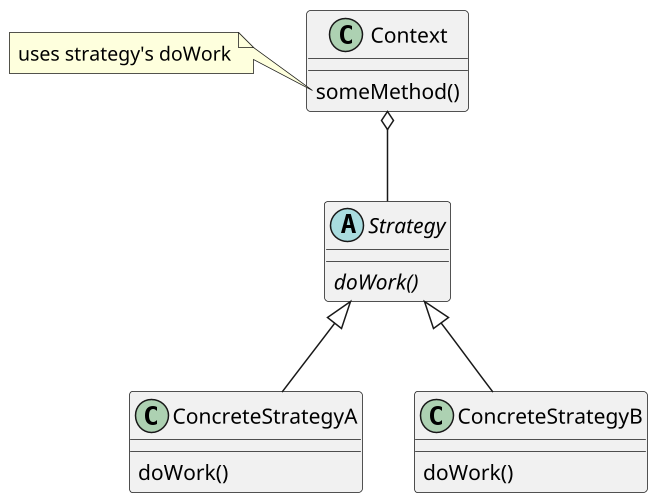 @startuml

scale 1.5

class Context {
    someMethod()
}

note left of Context::someMethod
    uses strategy's doWork
end note

abstract class Strategy {
    {abstract} doWork()
}

class ConcreteStrategyA {
    doWork()
}

class ConcreteStrategyB {
    doWork()
}

Context o-- Strategy
Strategy <|-- ConcreteStrategyA
Strategy <|-- ConcreteStrategyB

@enduml